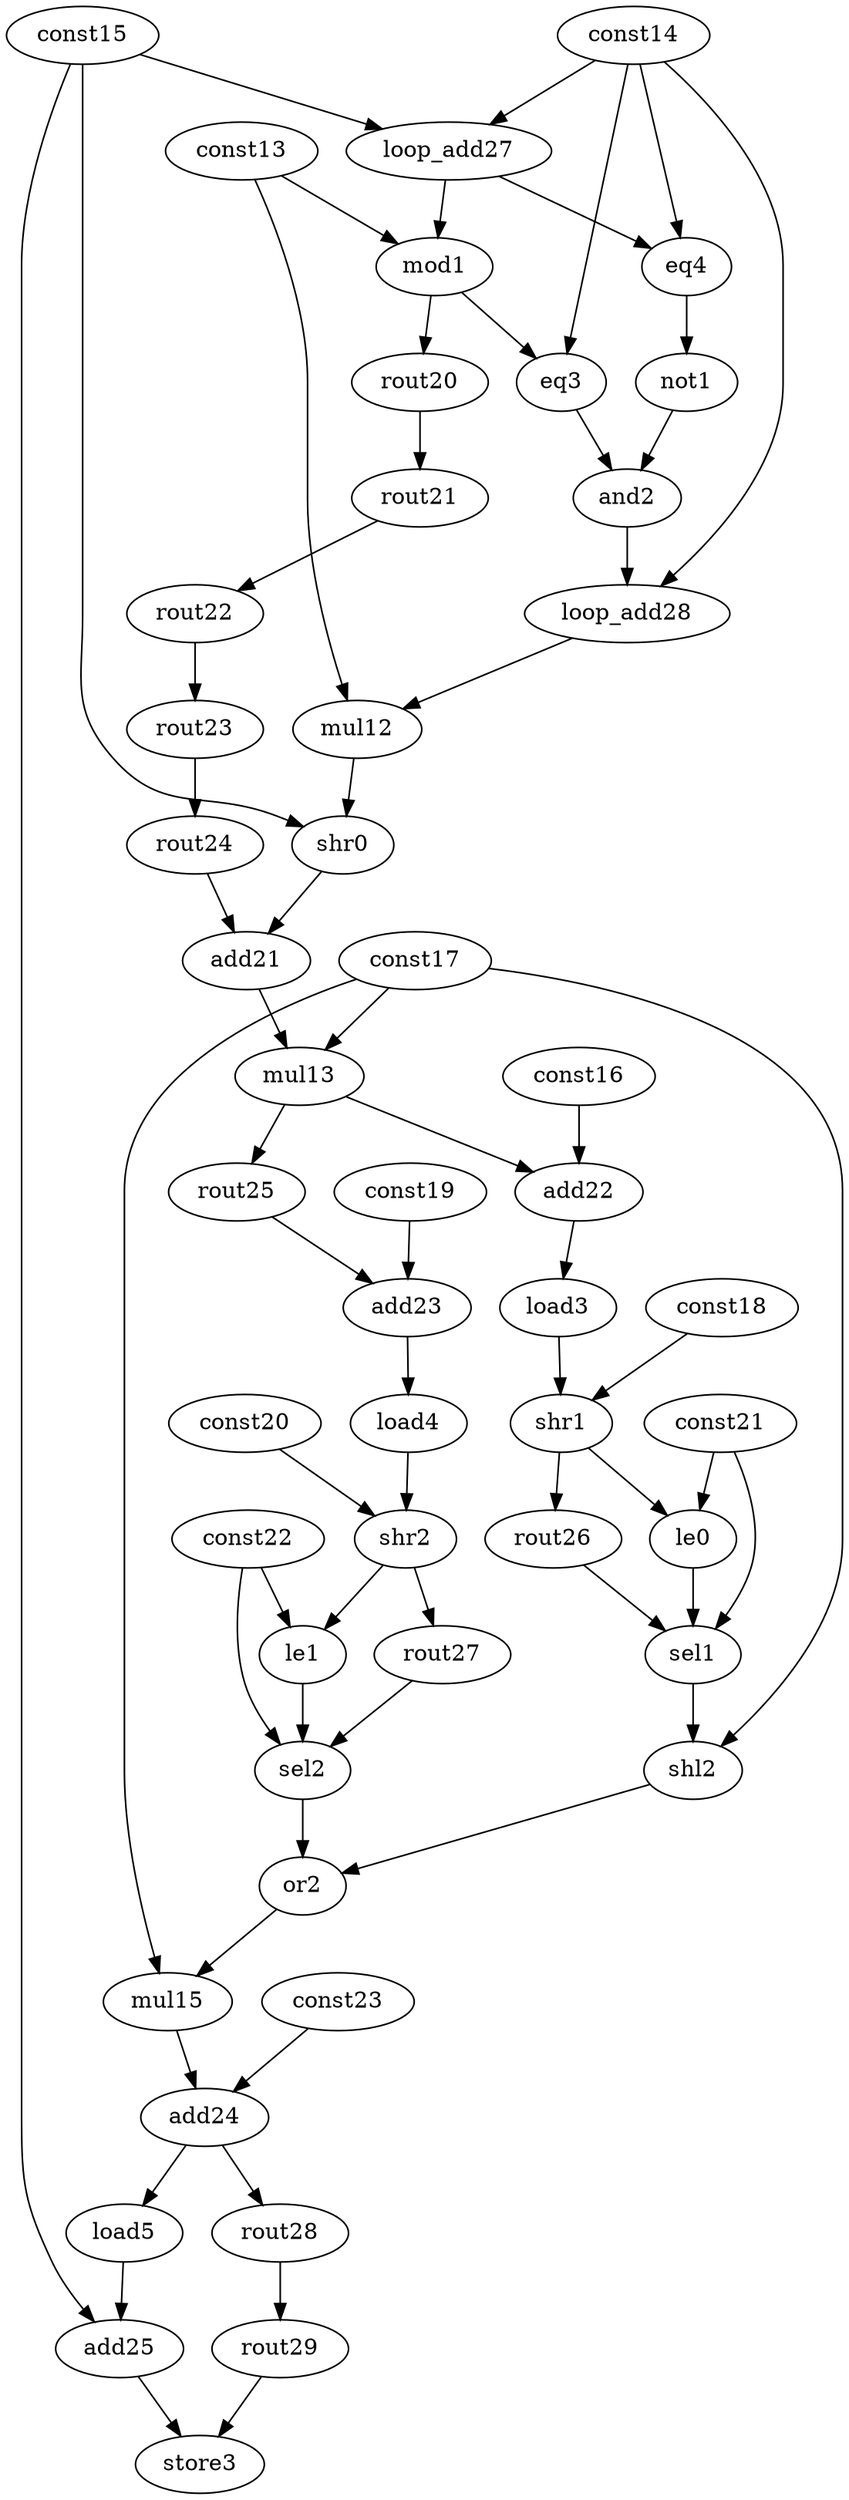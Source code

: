 digraph G {
	const13[opcode=const, val=4608]
	mod1[opcode=mod, llvm="%50", schedule=1]
	const14[opcode=const, val=0]
	eq3[opcode=eq, llvm="%51", schedule=2]
	eq4[opcode=eq, llvm="%52", schedule=1]
	not1[opcode=not, llvm="%52", schedule=2]
	and2[opcode=and, llvm="%53", schedule=3]
	mul12[opcode=mul, llvm="%56", schedule=5]
	const15[opcode=const, val=1]
	shr0[opcode=shr, llvm="%57", schedule=6]
	add21[opcode=add, llvm="%58", schedule=7]
	const16[opcode=const, llvm="%3"]
	const17[opcode=const, val=4]
	mul13[opcode=mul, llvm="%59", schedule=8]
	add22[opcode=add, llvm="%59", schedule=9]
	load3[opcode=load, llvm="%60", schedule=10]
	const18[opcode=const, val=8]
	shr1[opcode=shr, llvm="%61", schedule=11]
	const19[opcode=const, llvm="%4"]
	add23[opcode=add, llvm="%62", schedule=10]
	load4[opcode=load, llvm="%63", schedule=11]
	const20[opcode=const, val=9]
	shr2[opcode=shr, llvm="%64", schedule=12]
	const21[opcode=const, val=7]
	le0[opcode=le, llvm="%65", schedule=12]
	sel1[opcode=sel, llvm="%65", schedule=13]
	const22[opcode=const, val=15]
	le1[opcode=le, llvm="%66", schedule=13]
	sel2[opcode=sel, llvm="%66", schedule=14]
	shl2[opcode=shl, llvm="%67", schedule=14]
	or2[opcode=or, llvm="%68", schedule=15]
	const23[opcode=const, llvm="%0"]
	mul15[opcode=mul, llvm="%69", schedule=16]
	add24[opcode=add, llvm="%69", schedule=17]
	load5[opcode=load, llvm="%70", schedule=18]
	add25[opcode=add, llvm="%71", schedule=19]
	store3[opcode=store, llvm="store", schedule=20]
	loop_add27[opcode=add, llvm="%48", schedule=0]
	loop_add28[opcode=add, llvm="%49", schedule=4]
	rout20[opcode=rout, schedule=2]
	rout21[opcode=rout, schedule=3]
	rout22[opcode=rout, schedule=4]
	rout23[opcode=rout, schedule=5]
	rout24[opcode=rout, schedule=6]
	rout25[opcode=rout, schedule=9]
	rout26[opcode=rout, schedule=12]
	rout27[opcode=rout, schedule=13]
	rout28[opcode=rout, schedule=18]
	rout29[opcode=rout, schedule=19]
	loop_add27->mod1[operand=0]
	const13->mod1[operand=1]
	mod1->eq3[operand=0]
	const14->eq3[operand=1]
	loop_add27->eq4[operand=0]
	const14->eq4[operand=1]
	eq4->not1[operand=0]
	not1->and2[operand=0]
	eq3->and2[operand=1]
	loop_add28->mul12[operand=0]
	const13->mul12[operand=1]
	mul12->shr0[operand=0]
	const15->shr0[operand=1]
	shr0->add21[operand=0]
	rout24->add21[operand=1]
	add21->mul13[operand=0]
	const17->mul13[operand=1]
	const16->add22[operand=0]
	mul13->add22[operand=1]
	add22->load3[operand=0]
	load3->shr1[operand=0]
	const18->shr1[operand=1]
	const19->add23[operand=0]
	rout25->add23[operand=1]
	add23->load4[operand=0]
	load4->shr2[operand=0]
	const20->shr2[operand=1]
	shr1->le0[operand=0]
	const21->le0[operand=1]
	le0->sel1[operand=0]
	rout26->sel1[operand=1]
	const21->sel1[operand=2]
	shr2->le1[operand=0]
	const22->le1[operand=1]
	le1->sel2[operand=0]
	rout27->sel2[operand=1]
	const22->sel2[operand=2]
	sel1->shl2[operand=0]
	const17->shl2[operand=1]
	shl2->or2[operand=0]
	sel2->or2[operand=1]
	or2->mul15[operand=0]
	const17->mul15[operand=1]
	const23->add24[operand=0]
	mul15->add24[operand=1]
	add24->load5[operand=0]
	load5->add25[operand=0]
	const15->add25[operand=1]
	add25->store3[operand=0]
	rout29->store3[operand=1]
	const14->loop_add27[operand=0, type=const_base]
	const15->loop_add27[operand=1]
	const14->loop_add28[operand=0, type=const_base]
	and2->loop_add28[operand=1]
	mod1->rout20[operand=0]
	rout20->rout21[operand=0]
	rout21->rout22[operand=0]
	rout22->rout23[operand=0]
	rout23->rout24[operand=0]
	mul13->rout25[operand=0]
	shr1->rout26[operand=0]
	shr2->rout27[operand=0]
	add24->rout28[operand=0]
	rout28->rout29[operand=0]
}